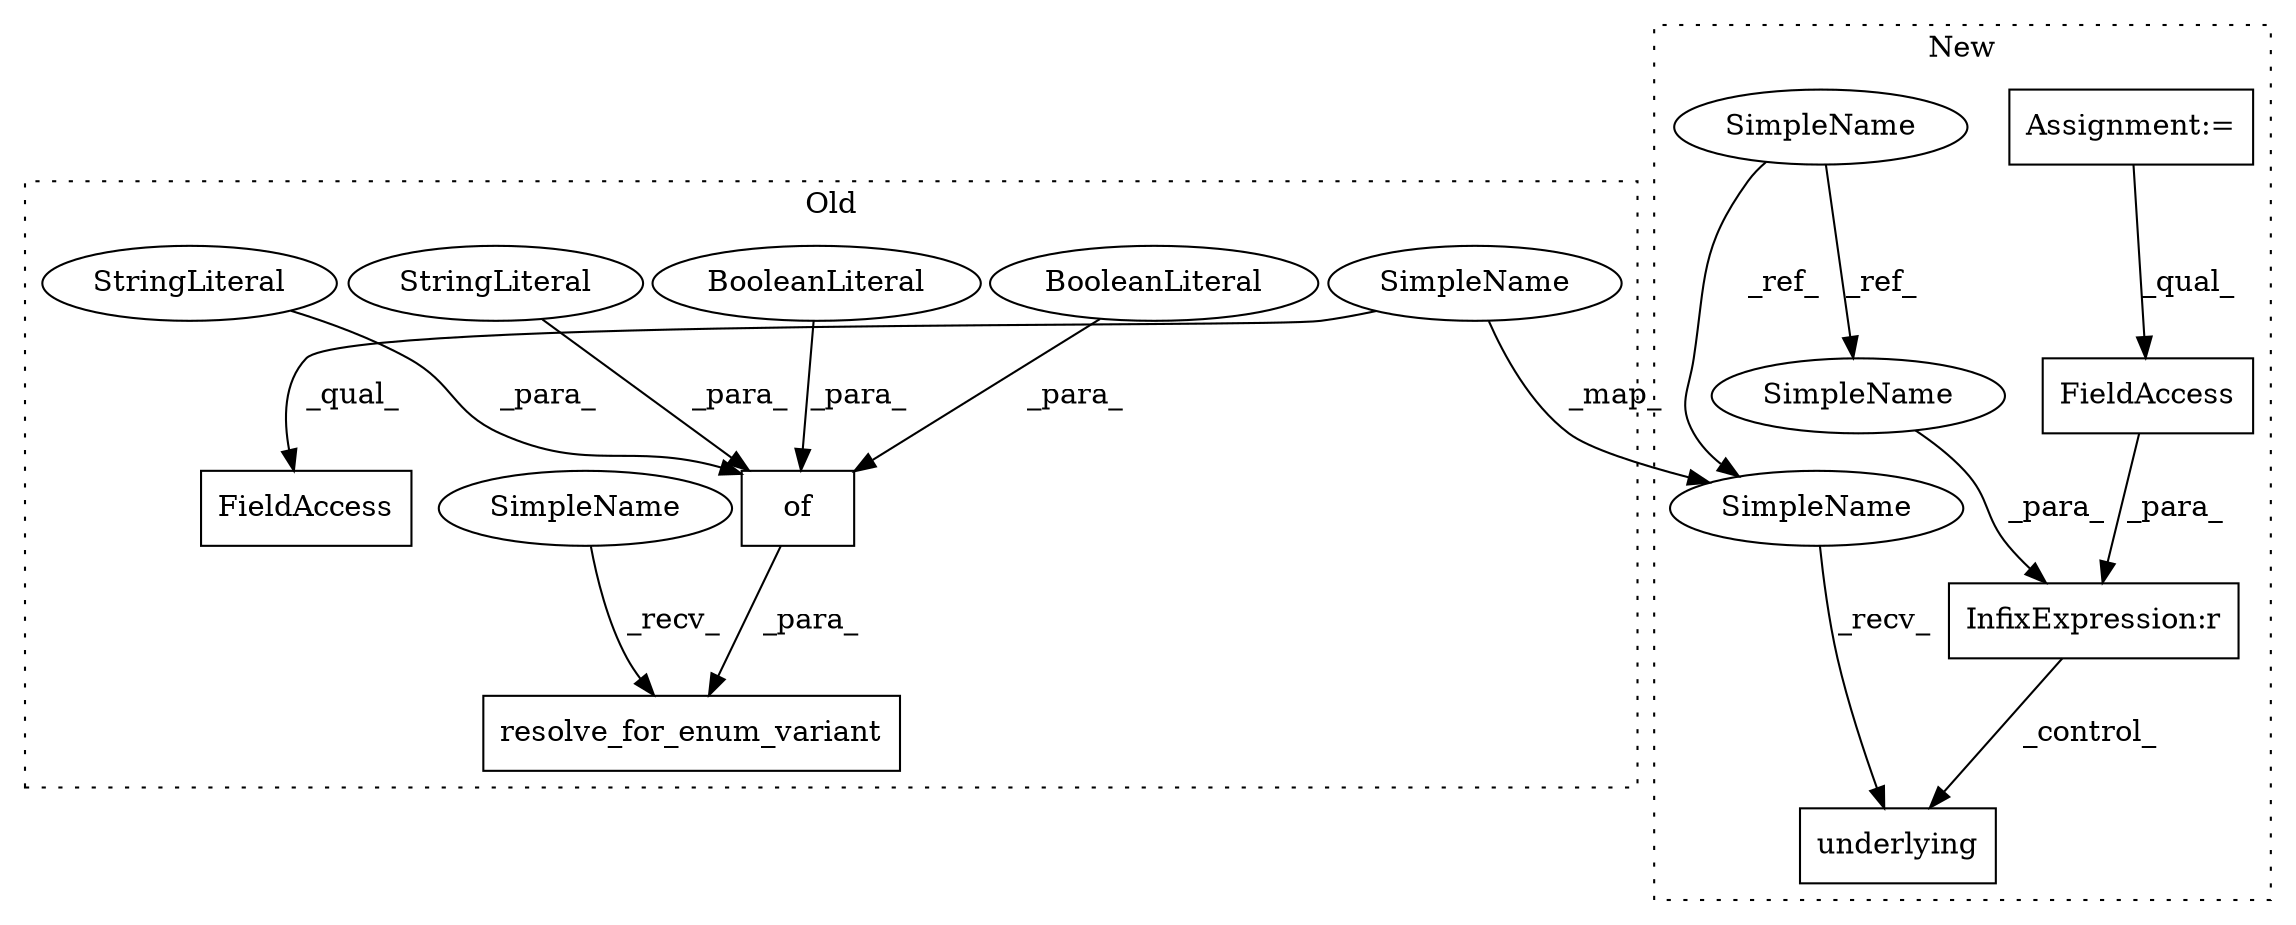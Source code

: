 digraph G {
subgraph cluster0 {
1 [label="of" a="32" s="8858,8884" l="3,1" shape="box"];
5 [label="BooleanLiteral" a="9" s="8867" l="5" shape="ellipse"];
6 [label="BooleanLiteral" a="9" s="8880" l="4" shape="ellipse"];
7 [label="StringLiteral" a="45" s="8861" l="5" shape="ellipse"];
8 [label="StringLiteral" a="45" s="8873" l="6" shape="ellipse"];
10 [label="resolve_for_enum_variant" a="32" s="8829,8885" l="25,1" shape="box"];
12 [label="FieldAccess" a="22" s="9123" l="23" shape="box"];
15 [label="SimpleName" a="42" s="8811" l="17" shape="ellipse"];
16 [label="SimpleName" a="42" s="9123" l="17" shape="ellipse"];
label = "Old";
style="dotted";
}
subgraph cluster1 {
2 [label="underlying" a="32" s="9157" l="12" shape="box"];
3 [label="InfixExpression:r" a="27" s="8876" l="4" shape="box"];
4 [label="FieldAccess" a="22" s="8880" l="21" shape="box"];
9 [label="Assignment:=" a="7" s="8663" l="16" shape="box"];
11 [label="SimpleName" a="42" s="8636" l="17" shape="ellipse"];
13 [label="SimpleName" a="42" s="9139" l="17" shape="ellipse"];
14 [label="SimpleName" a="42" s="8859" l="17" shape="ellipse"];
label = "New";
style="dotted";
}
1 -> 10 [label="_para_"];
3 -> 2 [label="_control_"];
4 -> 3 [label="_para_"];
5 -> 1 [label="_para_"];
6 -> 1 [label="_para_"];
7 -> 1 [label="_para_"];
8 -> 1 [label="_para_"];
9 -> 4 [label="_qual_"];
11 -> 13 [label="_ref_"];
11 -> 14 [label="_ref_"];
13 -> 2 [label="_recv_"];
14 -> 3 [label="_para_"];
15 -> 10 [label="_recv_"];
16 -> 13 [label="_map_"];
16 -> 12 [label="_qual_"];
}
